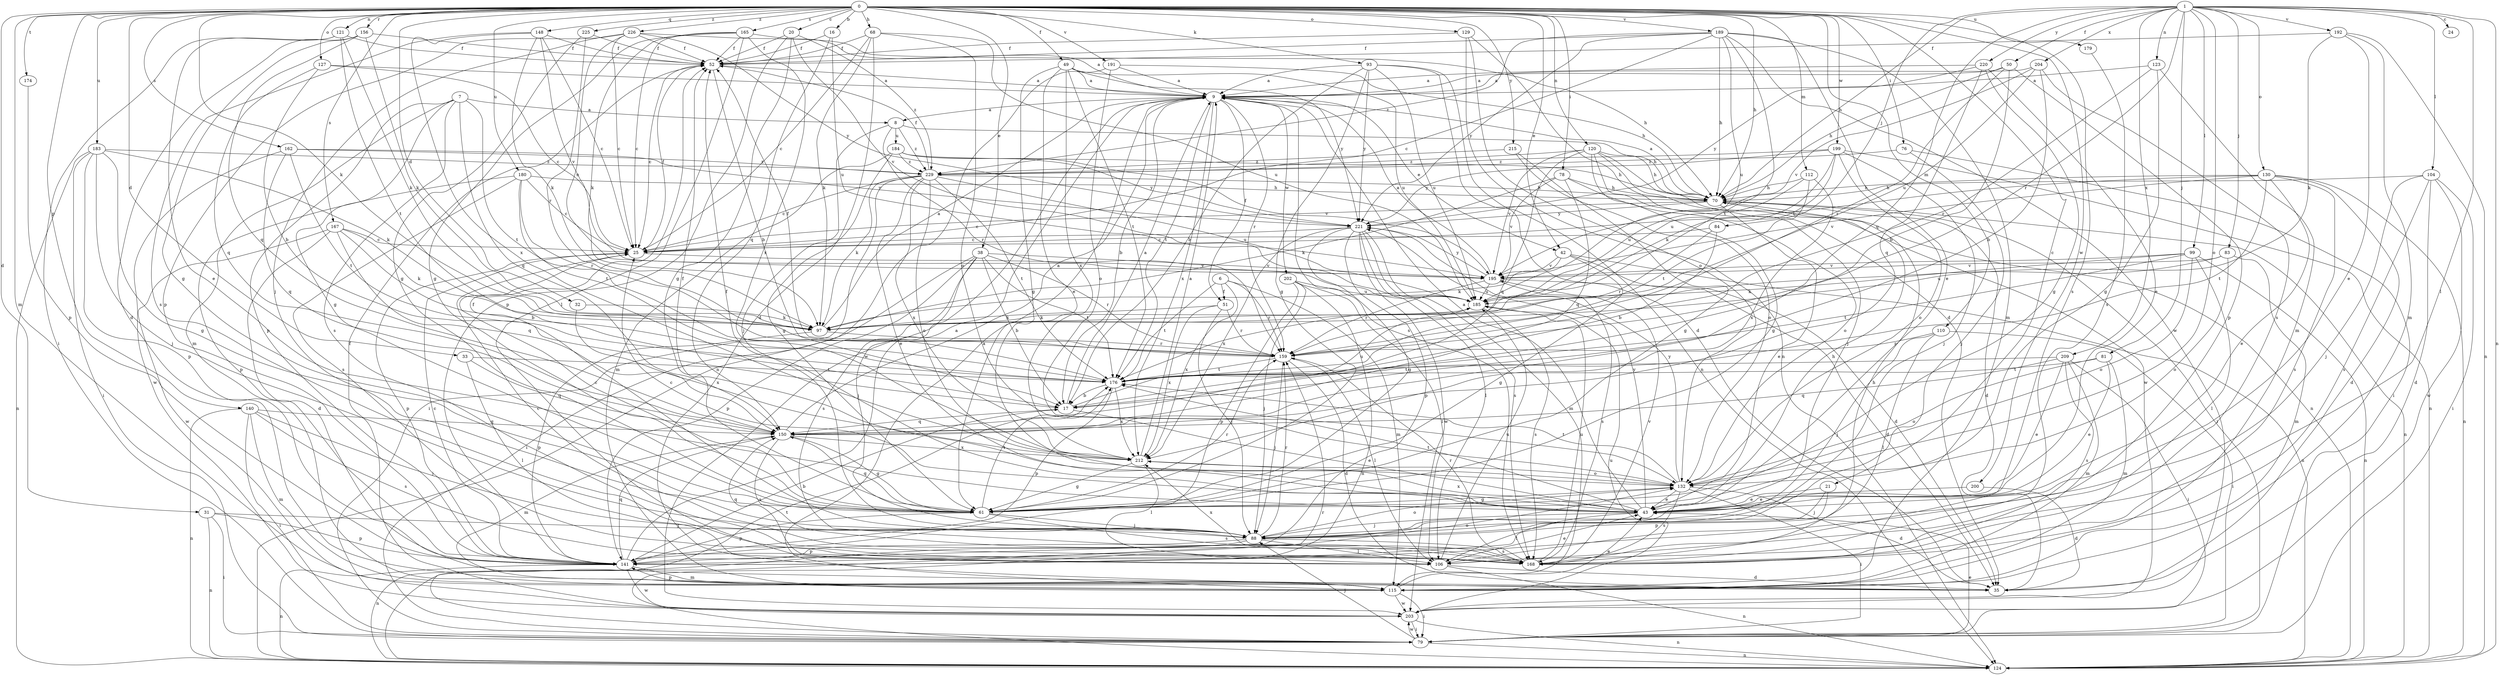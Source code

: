 strict digraph  {
0;
1;
6;
7;
8;
9;
16;
17;
20;
21;
24;
25;
31;
32;
33;
35;
38;
42;
43;
49;
50;
51;
52;
61;
68;
70;
76;
78;
79;
81;
83;
84;
88;
93;
97;
99;
104;
106;
110;
112;
115;
120;
121;
123;
124;
127;
129;
130;
132;
140;
141;
148;
150;
156;
159;
162;
165;
167;
168;
174;
176;
179;
180;
183;
184;
185;
189;
191;
192;
195;
199;
200;
202;
203;
204;
209;
212;
215;
220;
221;
225;
226;
229;
0 -> 16  [label=b];
0 -> 20  [label=c];
0 -> 21  [label=c];
0 -> 31  [label=d];
0 -> 32  [label=d];
0 -> 33  [label=d];
0 -> 38  [label=e];
0 -> 42  [label=e];
0 -> 49  [label=f];
0 -> 68  [label=h];
0 -> 70  [label=h];
0 -> 76  [label=i];
0 -> 78  [label=i];
0 -> 93  [label=k];
0 -> 97  [label=k];
0 -> 110  [label=m];
0 -> 112  [label=m];
0 -> 115  [label=m];
0 -> 120  [label=n];
0 -> 121  [label=n];
0 -> 127  [label=o];
0 -> 129  [label=o];
0 -> 140  [label=p];
0 -> 148  [label=q];
0 -> 156  [label=r];
0 -> 162  [label=s];
0 -> 165  [label=s];
0 -> 167  [label=s];
0 -> 168  [label=s];
0 -> 174  [label=t];
0 -> 179  [label=u];
0 -> 180  [label=u];
0 -> 183  [label=u];
0 -> 189  [label=v];
0 -> 191  [label=v];
0 -> 199  [label=w];
0 -> 200  [label=w];
0 -> 215  [label=y];
0 -> 225  [label=z];
0 -> 226  [label=z];
1 -> 24  [label=c];
1 -> 50  [label=f];
1 -> 70  [label=h];
1 -> 81  [label=j];
1 -> 83  [label=j];
1 -> 84  [label=j];
1 -> 99  [label=l];
1 -> 104  [label=l];
1 -> 106  [label=l];
1 -> 123  [label=n];
1 -> 124  [label=n];
1 -> 130  [label=o];
1 -> 132  [label=o];
1 -> 150  [label=q];
1 -> 159  [label=r];
1 -> 192  [label=v];
1 -> 204  [label=x];
1 -> 209  [label=x];
1 -> 220  [label=y];
6 -> 51  [label=f];
6 -> 115  [label=m];
6 -> 159  [label=r];
6 -> 176  [label=t];
6 -> 212  [label=x];
7 -> 8  [label=a];
7 -> 61  [label=g];
7 -> 115  [label=m];
7 -> 141  [label=p];
7 -> 150  [label=q];
7 -> 168  [label=s];
7 -> 176  [label=t];
8 -> 70  [label=h];
8 -> 88  [label=j];
8 -> 159  [label=r];
8 -> 184  [label=u];
8 -> 229  [label=z];
9 -> 8  [label=a];
9 -> 17  [label=b];
9 -> 42  [label=e];
9 -> 51  [label=f];
9 -> 159  [label=r];
9 -> 168  [label=s];
9 -> 176  [label=t];
9 -> 202  [label=w];
9 -> 203  [label=w];
9 -> 212  [label=x];
16 -> 52  [label=f];
16 -> 150  [label=q];
16 -> 185  [label=u];
17 -> 9  [label=a];
17 -> 43  [label=e];
17 -> 150  [label=q];
17 -> 185  [label=u];
20 -> 52  [label=f];
20 -> 61  [label=g];
20 -> 141  [label=p];
20 -> 195  [label=v];
20 -> 229  [label=z];
21 -> 43  [label=e];
21 -> 88  [label=j];
21 -> 141  [label=p];
25 -> 52  [label=f];
25 -> 141  [label=p];
25 -> 195  [label=v];
31 -> 79  [label=i];
31 -> 88  [label=j];
31 -> 124  [label=n];
31 -> 141  [label=p];
32 -> 97  [label=k];
32 -> 212  [label=x];
33 -> 106  [label=l];
33 -> 150  [label=q];
33 -> 176  [label=t];
38 -> 17  [label=b];
38 -> 79  [label=i];
38 -> 88  [label=j];
38 -> 141  [label=p];
38 -> 159  [label=r];
38 -> 168  [label=s];
38 -> 176  [label=t];
38 -> 195  [label=v];
42 -> 35  [label=d];
42 -> 61  [label=g];
42 -> 97  [label=k];
42 -> 124  [label=n];
42 -> 195  [label=v];
43 -> 9  [label=a];
43 -> 25  [label=c];
43 -> 52  [label=f];
43 -> 70  [label=h];
43 -> 88  [label=j];
43 -> 106  [label=l];
43 -> 176  [label=t];
43 -> 212  [label=x];
43 -> 221  [label=y];
49 -> 9  [label=a];
49 -> 43  [label=e];
49 -> 61  [label=g];
49 -> 176  [label=t];
49 -> 185  [label=u];
49 -> 212  [label=x];
49 -> 221  [label=y];
50 -> 9  [label=a];
50 -> 17  [label=b];
50 -> 70  [label=h];
50 -> 141  [label=p];
50 -> 159  [label=r];
51 -> 88  [label=j];
51 -> 97  [label=k];
51 -> 159  [label=r];
51 -> 212  [label=x];
52 -> 9  [label=a];
52 -> 17  [label=b];
52 -> 25  [label=c];
61 -> 25  [label=c];
61 -> 88  [label=j];
61 -> 141  [label=p];
61 -> 150  [label=q];
61 -> 159  [label=r];
61 -> 168  [label=s];
61 -> 176  [label=t];
68 -> 25  [label=c];
68 -> 35  [label=d];
68 -> 52  [label=f];
68 -> 97  [label=k];
68 -> 132  [label=o];
68 -> 185  [label=u];
70 -> 9  [label=a];
70 -> 25  [label=c];
70 -> 35  [label=d];
70 -> 43  [label=e];
70 -> 79  [label=i];
70 -> 124  [label=n];
70 -> 221  [label=y];
76 -> 79  [label=i];
76 -> 88  [label=j];
76 -> 229  [label=z];
78 -> 70  [label=h];
78 -> 97  [label=k];
78 -> 132  [label=o];
78 -> 150  [label=q];
78 -> 195  [label=v];
79 -> 43  [label=e];
79 -> 88  [label=j];
79 -> 124  [label=n];
79 -> 176  [label=t];
79 -> 203  [label=w];
81 -> 43  [label=e];
81 -> 115  [label=m];
81 -> 132  [label=o];
81 -> 176  [label=t];
83 -> 115  [label=m];
83 -> 132  [label=o];
83 -> 185  [label=u];
83 -> 195  [label=v];
84 -> 17  [label=b];
84 -> 25  [label=c];
84 -> 159  [label=r];
88 -> 52  [label=f];
88 -> 106  [label=l];
88 -> 124  [label=n];
88 -> 132  [label=o];
88 -> 141  [label=p];
88 -> 159  [label=r];
88 -> 168  [label=s];
93 -> 9  [label=a];
93 -> 17  [label=b];
93 -> 35  [label=d];
93 -> 61  [label=g];
93 -> 124  [label=n];
93 -> 185  [label=u];
93 -> 221  [label=y];
97 -> 9  [label=a];
97 -> 141  [label=p];
97 -> 159  [label=r];
99 -> 97  [label=k];
99 -> 106  [label=l];
99 -> 124  [label=n];
99 -> 132  [label=o];
99 -> 176  [label=t];
99 -> 195  [label=v];
104 -> 35  [label=d];
104 -> 70  [label=h];
104 -> 79  [label=i];
104 -> 88  [label=j];
104 -> 168  [label=s];
104 -> 203  [label=w];
106 -> 35  [label=d];
106 -> 43  [label=e];
106 -> 124  [label=n];
106 -> 150  [label=q];
106 -> 185  [label=u];
110 -> 79  [label=i];
110 -> 88  [label=j];
110 -> 106  [label=l];
110 -> 159  [label=r];
112 -> 70  [label=h];
112 -> 176  [label=t];
112 -> 185  [label=u];
112 -> 212  [label=x];
115 -> 9  [label=a];
115 -> 43  [label=e];
115 -> 79  [label=i];
115 -> 141  [label=p];
115 -> 203  [label=w];
120 -> 61  [label=g];
120 -> 70  [label=h];
120 -> 88  [label=j];
120 -> 124  [label=n];
120 -> 150  [label=q];
120 -> 195  [label=v];
120 -> 203  [label=w];
120 -> 229  [label=z];
121 -> 43  [label=e];
121 -> 52  [label=f];
121 -> 79  [label=i];
121 -> 97  [label=k];
121 -> 176  [label=t];
123 -> 9  [label=a];
123 -> 61  [label=g];
123 -> 115  [label=m];
123 -> 159  [label=r];
124 -> 159  [label=r];
127 -> 9  [label=a];
127 -> 17  [label=b];
127 -> 25  [label=c];
127 -> 150  [label=q];
129 -> 35  [label=d];
129 -> 52  [label=f];
129 -> 124  [label=n];
129 -> 132  [label=o];
130 -> 25  [label=c];
130 -> 35  [label=d];
130 -> 43  [label=e];
130 -> 70  [label=h];
130 -> 124  [label=n];
130 -> 168  [label=s];
130 -> 176  [label=t];
130 -> 195  [label=v];
132 -> 35  [label=d];
132 -> 43  [label=e];
132 -> 52  [label=f];
132 -> 61  [label=g];
132 -> 79  [label=i];
132 -> 168  [label=s];
132 -> 176  [label=t];
132 -> 221  [label=y];
140 -> 79  [label=i];
140 -> 88  [label=j];
140 -> 115  [label=m];
140 -> 124  [label=n];
140 -> 150  [label=q];
140 -> 168  [label=s];
141 -> 9  [label=a];
141 -> 17  [label=b];
141 -> 25  [label=c];
141 -> 115  [label=m];
141 -> 124  [label=n];
141 -> 132  [label=o];
141 -> 150  [label=q];
141 -> 203  [label=w];
148 -> 25  [label=c];
148 -> 52  [label=f];
148 -> 97  [label=k];
148 -> 168  [label=s];
148 -> 195  [label=v];
148 -> 212  [label=x];
150 -> 9  [label=a];
150 -> 61  [label=g];
150 -> 115  [label=m];
150 -> 168  [label=s];
150 -> 212  [label=x];
156 -> 35  [label=d];
156 -> 52  [label=f];
156 -> 61  [label=g];
156 -> 97  [label=k];
156 -> 150  [label=q];
159 -> 35  [label=d];
159 -> 52  [label=f];
159 -> 88  [label=j];
159 -> 106  [label=l];
159 -> 176  [label=t];
162 -> 150  [label=q];
162 -> 176  [label=t];
162 -> 203  [label=w];
162 -> 221  [label=y];
162 -> 229  [label=z];
165 -> 9  [label=a];
165 -> 25  [label=c];
165 -> 52  [label=f];
165 -> 61  [label=g];
165 -> 97  [label=k];
165 -> 106  [label=l];
165 -> 212  [label=x];
167 -> 17  [label=b];
167 -> 25  [label=c];
167 -> 35  [label=d];
167 -> 97  [label=k];
167 -> 150  [label=q];
167 -> 203  [label=w];
168 -> 25  [label=c];
168 -> 70  [label=h];
168 -> 159  [label=r];
168 -> 185  [label=u];
168 -> 195  [label=v];
168 -> 212  [label=x];
174 -> 141  [label=p];
176 -> 17  [label=b];
176 -> 141  [label=p];
176 -> 212  [label=x];
179 -> 168  [label=s];
180 -> 25  [label=c];
180 -> 70  [label=h];
180 -> 141  [label=p];
180 -> 159  [label=r];
180 -> 168  [label=s];
180 -> 176  [label=t];
183 -> 61  [label=g];
183 -> 79  [label=i];
183 -> 88  [label=j];
183 -> 97  [label=k];
183 -> 124  [label=n];
183 -> 141  [label=p];
183 -> 229  [label=z];
184 -> 61  [label=g];
184 -> 70  [label=h];
184 -> 115  [label=m];
184 -> 195  [label=v];
184 -> 221  [label=y];
184 -> 229  [label=z];
185 -> 97  [label=k];
185 -> 168  [label=s];
189 -> 25  [label=c];
189 -> 43  [label=e];
189 -> 52  [label=f];
189 -> 70  [label=h];
189 -> 115  [label=m];
189 -> 176  [label=t];
189 -> 185  [label=u];
189 -> 203  [label=w];
189 -> 221  [label=y];
189 -> 229  [label=z];
191 -> 9  [label=a];
191 -> 70  [label=h];
191 -> 124  [label=n];
191 -> 132  [label=o];
192 -> 43  [label=e];
192 -> 52  [label=f];
192 -> 97  [label=k];
192 -> 115  [label=m];
192 -> 124  [label=n];
195 -> 9  [label=a];
195 -> 35  [label=d];
195 -> 159  [label=r];
195 -> 168  [label=s];
195 -> 185  [label=u];
195 -> 221  [label=y];
199 -> 88  [label=j];
199 -> 97  [label=k];
199 -> 124  [label=n];
199 -> 132  [label=o];
199 -> 185  [label=u];
199 -> 221  [label=y];
199 -> 229  [label=z];
200 -> 35  [label=d];
200 -> 43  [label=e];
202 -> 88  [label=j];
202 -> 106  [label=l];
202 -> 124  [label=n];
202 -> 141  [label=p];
202 -> 185  [label=u];
203 -> 52  [label=f];
203 -> 79  [label=i];
203 -> 124  [label=n];
203 -> 185  [label=u];
204 -> 9  [label=a];
204 -> 17  [label=b];
204 -> 168  [label=s];
204 -> 185  [label=u];
204 -> 195  [label=v];
209 -> 43  [label=e];
209 -> 79  [label=i];
209 -> 115  [label=m];
209 -> 150  [label=q];
209 -> 168  [label=s];
209 -> 176  [label=t];
212 -> 9  [label=a];
212 -> 61  [label=g];
212 -> 106  [label=l];
212 -> 132  [label=o];
215 -> 61  [label=g];
215 -> 132  [label=o];
215 -> 229  [label=z];
220 -> 9  [label=a];
220 -> 43  [label=e];
220 -> 61  [label=g];
220 -> 150  [label=q];
220 -> 221  [label=y];
221 -> 25  [label=c];
221 -> 61  [label=g];
221 -> 106  [label=l];
221 -> 115  [label=m];
221 -> 141  [label=p];
221 -> 168  [label=s];
221 -> 203  [label=w];
221 -> 212  [label=x];
225 -> 52  [label=f];
225 -> 61  [label=g];
225 -> 159  [label=r];
226 -> 25  [label=c];
226 -> 52  [label=f];
226 -> 70  [label=h];
226 -> 88  [label=j];
226 -> 141  [label=p];
226 -> 185  [label=u];
226 -> 221  [label=y];
229 -> 25  [label=c];
229 -> 43  [label=e];
229 -> 52  [label=f];
229 -> 70  [label=h];
229 -> 79  [label=i];
229 -> 97  [label=k];
229 -> 132  [label=o];
229 -> 176  [label=t];
229 -> 185  [label=u];
229 -> 212  [label=x];
}
